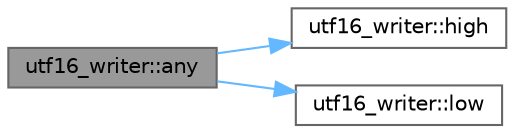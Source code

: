 digraph "utf16_writer::any"
{
 // INTERACTIVE_SVG=YES
 // LATEX_PDF_SIZE
  bgcolor="transparent";
  edge [fontname=Helvetica,fontsize=10,labelfontname=Helvetica,labelfontsize=10];
  node [fontname=Helvetica,fontsize=10,shape=box,height=0.2,width=0.4];
  rankdir="LR";
  Node1 [id="Node000001",label="utf16_writer::any",height=0.2,width=0.4,color="gray40", fillcolor="grey60", style="filled", fontcolor="black",tooltip=" "];
  Node1 -> Node2 [id="edge1_Node000001_Node000002",color="steelblue1",style="solid",tooltip=" "];
  Node2 [id="Node000002",label="utf16_writer::high",height=0.2,width=0.4,color="grey40", fillcolor="white", style="filled",URL="$dc/df5/structutf16__writer.html#a01b6ce1a567dea11daead3ca83f42d5c",tooltip=" "];
  Node1 -> Node3 [id="edge2_Node000001_Node000003",color="steelblue1",style="solid",tooltip=" "];
  Node3 [id="Node000003",label="utf16_writer::low",height=0.2,width=0.4,color="grey40", fillcolor="white", style="filled",URL="$dc/df5/structutf16__writer.html#ab11fef721a8b38de5e315d2e75d12956",tooltip=" "];
}
